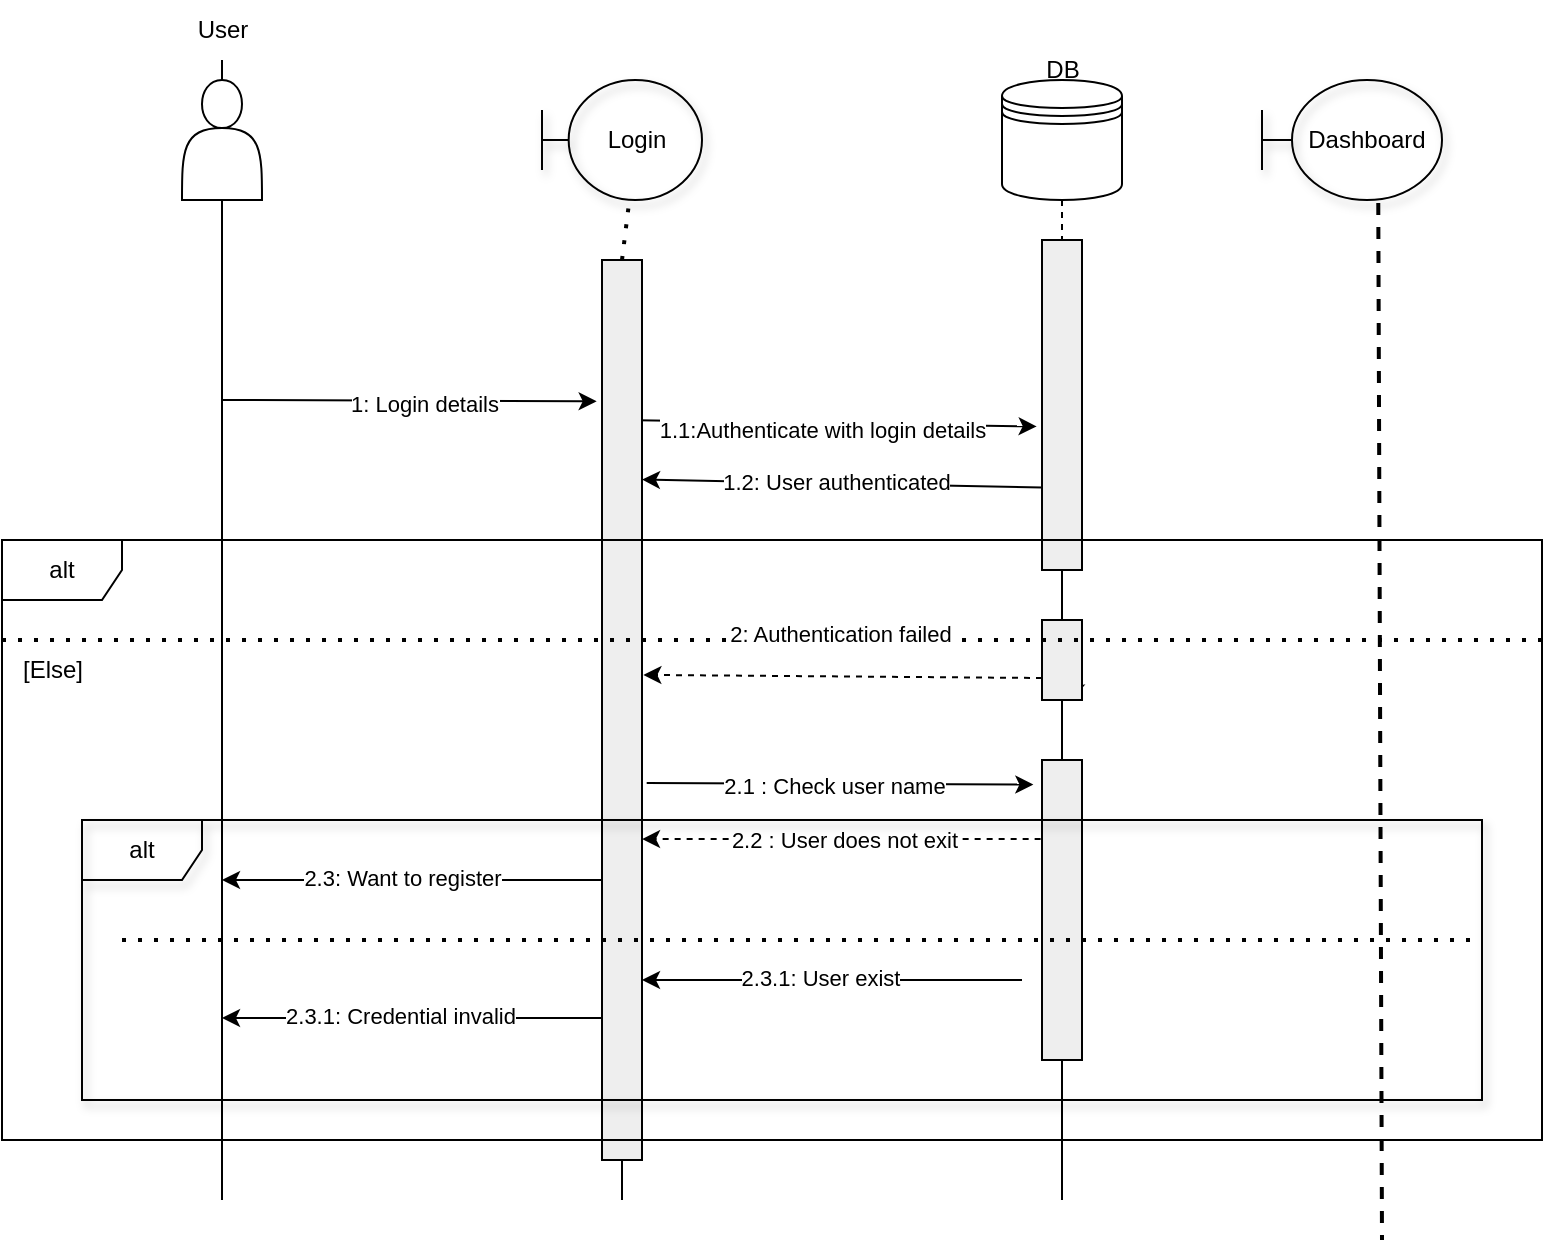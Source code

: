 <mxfile>
    <diagram id="xMqFc-FlCbdNOj0n2dIL" name="Page-1">
        <mxGraphModel dx="1066" dy="515" grid="1" gridSize="10" guides="1" tooltips="1" connect="1" arrows="1" fold="1" page="1" pageScale="1" pageWidth="850" pageHeight="1100" math="0" shadow="0">
            <root>
                <mxCell id="0"/>
                <mxCell id="1" parent="0"/>
                <mxCell id="2" value="" style="endArrow=none;html=1;rounded=0;" parent="1" target="49" edge="1">
                    <mxGeometry width="50" height="50" relative="1" as="geometry">
                        <mxPoint x="120" y="640" as="sourcePoint"/>
                        <mxPoint x="120" y="210" as="targetPoint"/>
                    </mxGeometry>
                </mxCell>
                <mxCell id="9" value="" style="endArrow=none;html=1;rounded=0;" parent="1" edge="1">
                    <mxGeometry width="50" height="50" relative="1" as="geometry">
                        <mxPoint x="320" y="640" as="sourcePoint"/>
                        <mxPoint x="320" y="200" as="targetPoint"/>
                    </mxGeometry>
                </mxCell>
                <mxCell id="10" value="" style="endArrow=classic;html=1;rounded=0;entryX=-0.133;entryY=0.157;entryDx=0;entryDy=0;entryPerimeter=0;" parent="1" target="54" edge="1">
                    <mxGeometry width="50" height="50" relative="1" as="geometry">
                        <mxPoint x="120" y="240" as="sourcePoint"/>
                        <mxPoint x="300" y="240" as="targetPoint"/>
                    </mxGeometry>
                </mxCell>
                <mxCell id="57" value="1: Login details" style="edgeLabel;html=1;align=center;verticalAlign=middle;resizable=0;points=[];" parent="10" vertex="1" connectable="0">
                    <mxGeometry x="-0.228" y="-1" relative="1" as="geometry">
                        <mxPoint x="28" as="offset"/>
                    </mxGeometry>
                </mxCell>
                <mxCell id="22" value="DB" style="text;html=1;align=center;verticalAlign=middle;resizable=0;points=[];autosize=1;strokeColor=none;fillColor=none;rounded=0;" parent="1" vertex="1">
                    <mxGeometry x="520" y="60" width="40" height="30" as="geometry"/>
                </mxCell>
                <mxCell id="23" value="" style="endArrow=none;html=1;rounded=0;startArrow=none;" parent="1" source="64" edge="1">
                    <mxGeometry width="50" height="50" relative="1" as="geometry">
                        <mxPoint x="540" y="640" as="sourcePoint"/>
                        <mxPoint x="540" y="220" as="targetPoint"/>
                    </mxGeometry>
                </mxCell>
                <mxCell id="25" value="" style="endArrow=classic;html=1;rounded=0;entryX=-0.133;entryY=0.565;entryDx=0;entryDy=0;entryPerimeter=0;" parent="1" target="64" edge="1">
                    <mxGeometry width="50" height="50" relative="1" as="geometry">
                        <mxPoint x="320" y="250" as="sourcePoint"/>
                        <mxPoint x="520" y="250" as="targetPoint"/>
                        <Array as="points"/>
                    </mxGeometry>
                </mxCell>
                <mxCell id="26" value="1.1:Authenticate with login details" style="edgeLabel;html=1;align=center;verticalAlign=middle;resizable=0;points=[];rounded=0;" parent="25" vertex="1" connectable="0">
                    <mxGeometry x="-0.177" y="-3" relative="1" as="geometry">
                        <mxPoint x="14" as="offset"/>
                    </mxGeometry>
                </mxCell>
                <mxCell id="48" value="" style="shape=actor;whiteSpace=wrap;html=1;" parent="1" vertex="1">
                    <mxGeometry x="100" y="80" width="40" height="60" as="geometry"/>
                </mxCell>
                <mxCell id="49" value="User" style="text;html=1;align=center;verticalAlign=middle;resizable=0;points=[];autosize=1;strokeColor=none;fillColor=none;" parent="1" vertex="1">
                    <mxGeometry x="95" y="40" width="50" height="30" as="geometry"/>
                </mxCell>
                <mxCell id="50" value="" style="shape=datastore;whiteSpace=wrap;html=1;" parent="1" vertex="1">
                    <mxGeometry x="510" y="80" width="60" height="60" as="geometry"/>
                </mxCell>
                <mxCell id="54" value="" style="shape=rect;html=1;fillColor=#eeeeee;" parent="1" vertex="1">
                    <mxGeometry x="310" y="170" width="20" height="450" as="geometry"/>
                </mxCell>
                <mxCell id="55" value="" style="edgeStyle=none;html=1;dashed=1;endArrow=none;" parent="1" target="54" edge="1">
                    <mxGeometry relative="1" as="geometry">
                        <mxPoint x="320" y="170" as="sourcePoint"/>
                    </mxGeometry>
                </mxCell>
                <mxCell id="62" value="" style="edgeStyle=none;html=1;endArrow=none;verticalAlign=bottom;dashed=1;strokeWidth=2;exitX=0.646;exitY=1.025;exitDx=0;exitDy=0;exitPerimeter=0;" parent="1" edge="1" source="81">
                    <mxGeometry width="160" relative="1" as="geometry">
                        <mxPoint x="700" y="170" as="sourcePoint"/>
                        <mxPoint x="700" y="660" as="targetPoint"/>
                    </mxGeometry>
                </mxCell>
                <mxCell id="65" value="" style="edgeStyle=none;html=1;dashed=1;endArrow=none;exitX=0.5;exitY=1;exitDx=0;exitDy=0;" parent="1" target="64" edge="1" source="50">
                    <mxGeometry relative="1" as="geometry">
                        <mxPoint x="540" y="185" as="sourcePoint"/>
                    </mxGeometry>
                </mxCell>
                <mxCell id="74" value="" style="endArrow=classic;html=1;exitX=0;exitY=0.75;exitDx=0;exitDy=0;entryX=1;entryY=0.244;entryDx=0;entryDy=0;entryPerimeter=0;" parent="1" source="64" target="54" edge="1">
                    <mxGeometry width="50" height="50" relative="1" as="geometry">
                        <mxPoint x="360" y="290" as="sourcePoint"/>
                        <mxPoint x="340" y="290" as="targetPoint"/>
                        <Array as="points"/>
                    </mxGeometry>
                </mxCell>
                <mxCell id="75" value="1.2: User authenticated" style="edgeLabel;html=1;align=center;verticalAlign=middle;resizable=0;points=[];" parent="74" vertex="1" connectable="0">
                    <mxGeometry x="0.186" y="-1" relative="1" as="geometry">
                        <mxPoint x="15" as="offset"/>
                    </mxGeometry>
                </mxCell>
                <mxCell id="79" value="Login" style="shape=umlBoundary;whiteSpace=wrap;html=1;shadow=1;strokeColor=default;fillColor=none;" parent="1" vertex="1">
                    <mxGeometry x="280" y="80" width="80" height="60" as="geometry"/>
                </mxCell>
                <mxCell id="81" value="Dashboard" style="shape=umlBoundary;whiteSpace=wrap;html=1;shadow=1;strokeColor=default;fillColor=none;" parent="1" vertex="1">
                    <mxGeometry x="640" y="80" width="90" height="60" as="geometry"/>
                </mxCell>
                <mxCell id="83" style="edgeStyle=none;html=1;exitX=1;exitY=0.5;exitDx=0;exitDy=0;entryX=0.75;entryY=1;entryDx=0;entryDy=0;" parent="1" source="82" target="82" edge="1">
                    <mxGeometry relative="1" as="geometry"/>
                </mxCell>
                <mxCell id="84" value="" style="endArrow=none;html=1;rounded=0;startArrow=none;" parent="1" source="88" target="82" edge="1">
                    <mxGeometry width="50" height="50" relative="1" as="geometry">
                        <mxPoint x="540" y="640" as="sourcePoint"/>
                        <mxPoint x="540" y="220" as="targetPoint"/>
                    </mxGeometry>
                </mxCell>
                <mxCell id="82" value="" style="shape=rect;html=1;fillColor=#eeeeee;" parent="1" vertex="1">
                    <mxGeometry x="530" y="350" width="20" height="40" as="geometry"/>
                </mxCell>
                <mxCell id="85" value="" style="endArrow=none;dashed=1;html=1;dashPattern=1 3;strokeWidth=2;" parent="1" edge="1">
                    <mxGeometry width="50" height="50" relative="1" as="geometry">
                        <mxPoint x="10" y="360" as="sourcePoint"/>
                        <mxPoint x="780" y="360" as="targetPoint"/>
                    </mxGeometry>
                </mxCell>
                <mxCell id="86" value="2: Authentication failed" style="edgeLabel;html=1;align=center;verticalAlign=middle;resizable=0;points=[];" parent="85" vertex="1" connectable="0">
                    <mxGeometry x="0.125" y="3" relative="1" as="geometry">
                        <mxPoint x="-14" as="offset"/>
                    </mxGeometry>
                </mxCell>
                <mxCell id="87" value="" style="endArrow=classic;html=1;entryX=1.034;entryY=0.461;entryDx=0;entryDy=0;entryPerimeter=0;dashed=1;" parent="1" target="54" edge="1">
                    <mxGeometry width="50" height="50" relative="1" as="geometry">
                        <mxPoint x="530" y="379" as="sourcePoint"/>
                        <mxPoint x="340" y="383" as="targetPoint"/>
                    </mxGeometry>
                </mxCell>
                <mxCell id="89" value="" style="endArrow=none;html=1;rounded=0;" parent="1" target="88" edge="1">
                    <mxGeometry width="50" height="50" relative="1" as="geometry">
                        <mxPoint x="540" y="640" as="sourcePoint"/>
                        <mxPoint x="540" y="390" as="targetPoint"/>
                    </mxGeometry>
                </mxCell>
                <mxCell id="88" value="" style="shape=rect;html=1;fillColor=#eeeeee;" parent="1" vertex="1">
                    <mxGeometry x="530" y="420" width="20" height="150" as="geometry"/>
                </mxCell>
                <mxCell id="92" value="" style="endArrow=classic;html=1;exitX=1.117;exitY=0.581;exitDx=0;exitDy=0;exitPerimeter=0;entryX=-0.216;entryY=0.082;entryDx=0;entryDy=0;entryPerimeter=0;" parent="1" source="54" target="88" edge="1">
                    <mxGeometry width="50" height="50" relative="1" as="geometry">
                        <mxPoint x="340" y="432" as="sourcePoint"/>
                        <mxPoint x="530" y="440" as="targetPoint"/>
                    </mxGeometry>
                </mxCell>
                <mxCell id="93" value="2.1 : Check user name" style="edgeLabel;html=1;align=center;verticalAlign=middle;resizable=0;points=[];" parent="92" vertex="1" connectable="0">
                    <mxGeometry x="-0.235" y="-1" relative="1" as="geometry">
                        <mxPoint x="19" as="offset"/>
                    </mxGeometry>
                </mxCell>
                <mxCell id="94" value="" style="endArrow=classic;html=1;entryX=1.034;entryY=0.461;entryDx=0;entryDy=0;entryPerimeter=0;dashed=1;" parent="1" edge="1">
                    <mxGeometry width="50" height="50" relative="1" as="geometry">
                        <mxPoint x="529.32" y="459.5" as="sourcePoint"/>
                        <mxPoint x="330.0" y="459.51" as="targetPoint"/>
                    </mxGeometry>
                </mxCell>
                <mxCell id="95" value="2.2 : User does not exit" style="edgeLabel;html=1;align=center;verticalAlign=middle;resizable=0;points=[];" parent="94" vertex="1" connectable="0">
                    <mxGeometry x="0.391" relative="1" as="geometry">
                        <mxPoint x="40" as="offset"/>
                    </mxGeometry>
                </mxCell>
                <mxCell id="96" value="" style="endArrow=classic;html=1;" parent="1" edge="1">
                    <mxGeometry width="50" height="50" relative="1" as="geometry">
                        <mxPoint x="310" y="480" as="sourcePoint"/>
                        <mxPoint x="120" y="480" as="targetPoint"/>
                        <Array as="points">
                            <mxPoint x="210" y="480"/>
                        </Array>
                    </mxGeometry>
                </mxCell>
                <mxCell id="97" value="2.3: Want to register" style="edgeLabel;html=1;align=center;verticalAlign=middle;resizable=0;points=[];" parent="96" vertex="1" connectable="0">
                    <mxGeometry x="0.235" y="-1" relative="1" as="geometry">
                        <mxPoint x="17" as="offset"/>
                    </mxGeometry>
                </mxCell>
                <mxCell id="100" value="" style="endArrow=none;dashed=1;html=1;dashPattern=1 3;strokeWidth=2;" parent="1" edge="1">
                    <mxGeometry width="50" height="50" relative="1" as="geometry">
                        <mxPoint x="70" y="510" as="sourcePoint"/>
                        <mxPoint x="750" y="510" as="targetPoint"/>
                    </mxGeometry>
                </mxCell>
                <mxCell id="101" value="" style="endArrow=classic;html=1;" parent="1" edge="1">
                    <mxGeometry width="50" height="50" relative="1" as="geometry">
                        <mxPoint x="310" y="549" as="sourcePoint"/>
                        <mxPoint x="120" y="549" as="targetPoint"/>
                        <Array as="points">
                            <mxPoint x="210" y="549"/>
                        </Array>
                    </mxGeometry>
                </mxCell>
                <mxCell id="102" value="2.3.1: Credential invalid" style="edgeLabel;html=1;align=center;verticalAlign=middle;resizable=0;points=[];" parent="101" vertex="1" connectable="0">
                    <mxGeometry x="0.235" y="-1" relative="1" as="geometry">
                        <mxPoint x="16" as="offset"/>
                    </mxGeometry>
                </mxCell>
                <mxCell id="103" value="" style="endArrow=classic;html=1;" parent="1" edge="1">
                    <mxGeometry width="50" height="50" relative="1" as="geometry">
                        <mxPoint x="520" y="530" as="sourcePoint"/>
                        <mxPoint x="330" y="530" as="targetPoint"/>
                        <Array as="points">
                            <mxPoint x="420" y="530"/>
                        </Array>
                    </mxGeometry>
                </mxCell>
                <mxCell id="104" value="2.3.1: User exist" style="edgeLabel;html=1;align=center;verticalAlign=middle;resizable=0;points=[];" parent="103" vertex="1" connectable="0">
                    <mxGeometry x="0.235" y="-1" relative="1" as="geometry">
                        <mxPoint x="16" as="offset"/>
                    </mxGeometry>
                </mxCell>
                <mxCell id="105" value="alt" style="shape=umlFrame;whiteSpace=wrap;html=1;shadow=1;strokeColor=default;fillColor=none;" parent="1" vertex="1">
                    <mxGeometry x="50" y="450" width="700" height="140" as="geometry"/>
                </mxCell>
                <mxCell id="106" value="" style="endArrow=none;html=1;rounded=0;startArrow=none;" parent="1" source="82" target="64" edge="1">
                    <mxGeometry width="50" height="50" relative="1" as="geometry">
                        <mxPoint x="540" y="350" as="sourcePoint"/>
                        <mxPoint x="540" y="220" as="targetPoint"/>
                    </mxGeometry>
                </mxCell>
                <mxCell id="64" value="" style="shape=rect;html=1;fillColor=#eeeeee;" parent="1" vertex="1">
                    <mxGeometry x="530" y="160" width="20" height="165" as="geometry"/>
                </mxCell>
                <mxCell id="108" value="[Else]" style="text;html=1;align=center;verticalAlign=middle;resizable=0;points=[];autosize=1;strokeColor=none;fillColor=none;" parent="1" vertex="1">
                    <mxGeometry x="10" y="360" width="50" height="30" as="geometry"/>
                </mxCell>
                <mxCell id="115" value="" style="endArrow=none;dashed=1;html=1;dashPattern=1 3;strokeWidth=2;entryX=0.54;entryY=1.067;entryDx=0;entryDy=0;entryPerimeter=0;" edge="1" parent="1" target="79">
                    <mxGeometry width="50" height="50" relative="1" as="geometry">
                        <mxPoint x="320" y="170" as="sourcePoint"/>
                        <mxPoint x="326" y="141" as="targetPoint"/>
                    </mxGeometry>
                </mxCell>
                <mxCell id="116" value="alt" style="shape=umlFrame;whiteSpace=wrap;html=1;" vertex="1" parent="1">
                    <mxGeometry x="10" y="310" width="770" height="300" as="geometry"/>
                </mxCell>
            </root>
        </mxGraphModel>
    </diagram>
</mxfile>